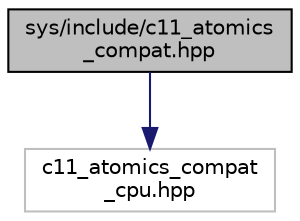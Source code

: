 digraph "sys/include/c11_atomics_compat.hpp"
{
 // LATEX_PDF_SIZE
  edge [fontname="Helvetica",fontsize="10",labelfontname="Helvetica",labelfontsize="10"];
  node [fontname="Helvetica",fontsize="10",shape=record];
  Node1 [label="sys/include/c11_atomics\l_compat.hpp",height=0.2,width=0.4,color="black", fillcolor="grey75", style="filled", fontcolor="black",tooltip="C++ compatibility of default C11 atomics types."];
  Node1 -> Node2 [color="midnightblue",fontsize="10",style="solid",fontname="Helvetica"];
  Node2 [label="c11_atomics_compat\l_cpu.hpp",height=0.2,width=0.4,color="grey75", fillcolor="white", style="filled",tooltip=" "];
}
